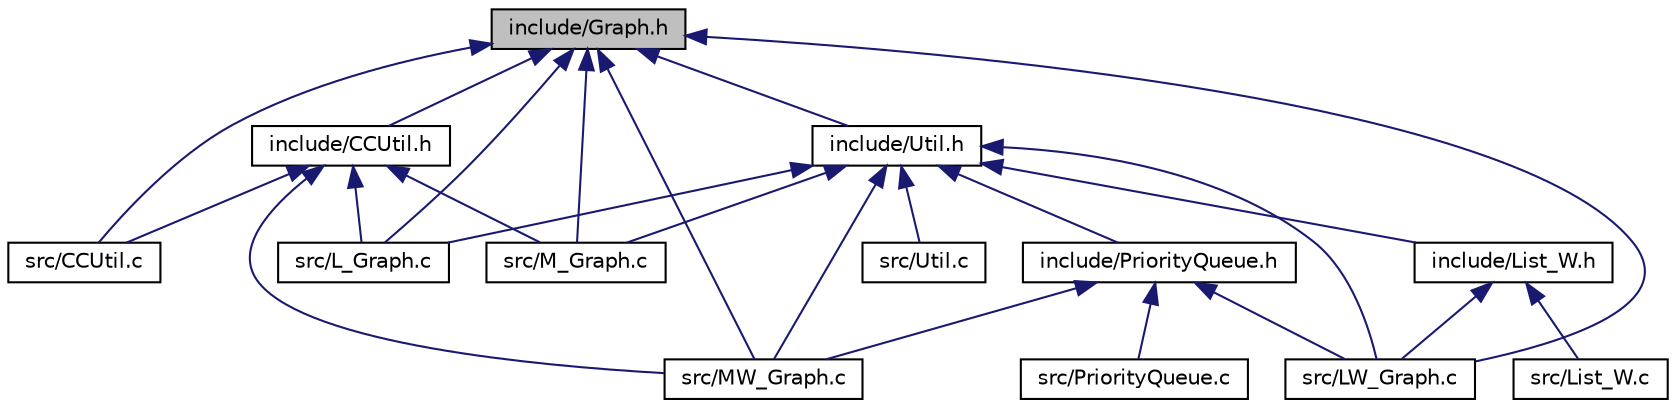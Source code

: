 digraph "include/Graph.h"
{
 // LATEX_PDF_SIZE
  edge [fontname="Helvetica",fontsize="10",labelfontname="Helvetica",labelfontsize="10"];
  node [fontname="Helvetica",fontsize="10",shape=record];
  Node1 [label="include/Graph.h",height=0.2,width=0.4,color="black", fillcolor="grey75", style="filled", fontcolor="black",tooltip="Biblioteca de grafos não ponderados."];
  Node1 -> Node2 [dir="back",color="midnightblue",fontsize="10",style="solid",fontname="Helvetica"];
  Node2 [label="include/CCUtil.h",height=0.2,width=0.4,color="black", fillcolor="white", style="filled",URL="$CCUtil_8h.html",tooltip=" "];
  Node2 -> Node3 [dir="back",color="midnightblue",fontsize="10",style="solid",fontname="Helvetica"];
  Node3 [label="src/CCUtil.c",height=0.2,width=0.4,color="black", fillcolor="white", style="filled",URL="$CCUtil_8c.html",tooltip=" "];
  Node2 -> Node4 [dir="back",color="midnightblue",fontsize="10",style="solid",fontname="Helvetica"];
  Node4 [label="src/L_Graph.c",height=0.2,width=0.4,color="black", fillcolor="white", style="filled",URL="$L__Graph_8c.html",tooltip=" "];
  Node2 -> Node5 [dir="back",color="midnightblue",fontsize="10",style="solid",fontname="Helvetica"];
  Node5 [label="src/M_Graph.c",height=0.2,width=0.4,color="black", fillcolor="white", style="filled",URL="$M__Graph_8c.html",tooltip=" "];
  Node2 -> Node6 [dir="back",color="midnightblue",fontsize="10",style="solid",fontname="Helvetica"];
  Node6 [label="src/MW_Graph.c",height=0.2,width=0.4,color="black", fillcolor="white", style="filled",URL="$MW__Graph_8c.html",tooltip=" "];
  Node1 -> Node7 [dir="back",color="midnightblue",fontsize="10",style="solid",fontname="Helvetica"];
  Node7 [label="include/Util.h",height=0.2,width=0.4,color="black", fillcolor="white", style="filled",URL="$Util_8h.html",tooltip=" "];
  Node7 -> Node8 [dir="back",color="midnightblue",fontsize="10",style="solid",fontname="Helvetica"];
  Node8 [label="include/List_W.h",height=0.2,width=0.4,color="black", fillcolor="white", style="filled",URL="$List__W_8h.html",tooltip="Bibiblioteca de lista escadeada dinâmica."];
  Node8 -> Node9 [dir="back",color="midnightblue",fontsize="10",style="solid",fontname="Helvetica"];
  Node9 [label="src/List_W.c",height=0.2,width=0.4,color="black", fillcolor="white", style="filled",URL="$List__W_8c.html",tooltip=" "];
  Node8 -> Node10 [dir="back",color="midnightblue",fontsize="10",style="solid",fontname="Helvetica"];
  Node10 [label="src/LW_Graph.c",height=0.2,width=0.4,color="black", fillcolor="white", style="filled",URL="$LW__Graph_8c.html",tooltip=" "];
  Node7 -> Node11 [dir="back",color="midnightblue",fontsize="10",style="solid",fontname="Helvetica"];
  Node11 [label="include/PriorityQueue.h",height=0.2,width=0.4,color="black", fillcolor="white", style="filled",URL="$PriorityQueue_8h.html",tooltip=" "];
  Node11 -> Node10 [dir="back",color="midnightblue",fontsize="10",style="solid",fontname="Helvetica"];
  Node11 -> Node6 [dir="back",color="midnightblue",fontsize="10",style="solid",fontname="Helvetica"];
  Node11 -> Node12 [dir="back",color="midnightblue",fontsize="10",style="solid",fontname="Helvetica"];
  Node12 [label="src/PriorityQueue.c",height=0.2,width=0.4,color="black", fillcolor="white", style="filled",URL="$PriorityQueue_8c.html",tooltip=" "];
  Node7 -> Node4 [dir="back",color="midnightblue",fontsize="10",style="solid",fontname="Helvetica"];
  Node7 -> Node10 [dir="back",color="midnightblue",fontsize="10",style="solid",fontname="Helvetica"];
  Node7 -> Node5 [dir="back",color="midnightblue",fontsize="10",style="solid",fontname="Helvetica"];
  Node7 -> Node6 [dir="back",color="midnightblue",fontsize="10",style="solid",fontname="Helvetica"];
  Node7 -> Node13 [dir="back",color="midnightblue",fontsize="10",style="solid",fontname="Helvetica"];
  Node13 [label="src/Util.c",height=0.2,width=0.4,color="black", fillcolor="white", style="filled",URL="$Util_8c.html",tooltip=" "];
  Node1 -> Node3 [dir="back",color="midnightblue",fontsize="10",style="solid",fontname="Helvetica"];
  Node1 -> Node4 [dir="back",color="midnightblue",fontsize="10",style="solid",fontname="Helvetica"];
  Node1 -> Node10 [dir="back",color="midnightblue",fontsize="10",style="solid",fontname="Helvetica"];
  Node1 -> Node5 [dir="back",color="midnightblue",fontsize="10",style="solid",fontname="Helvetica"];
  Node1 -> Node6 [dir="back",color="midnightblue",fontsize="10",style="solid",fontname="Helvetica"];
}
